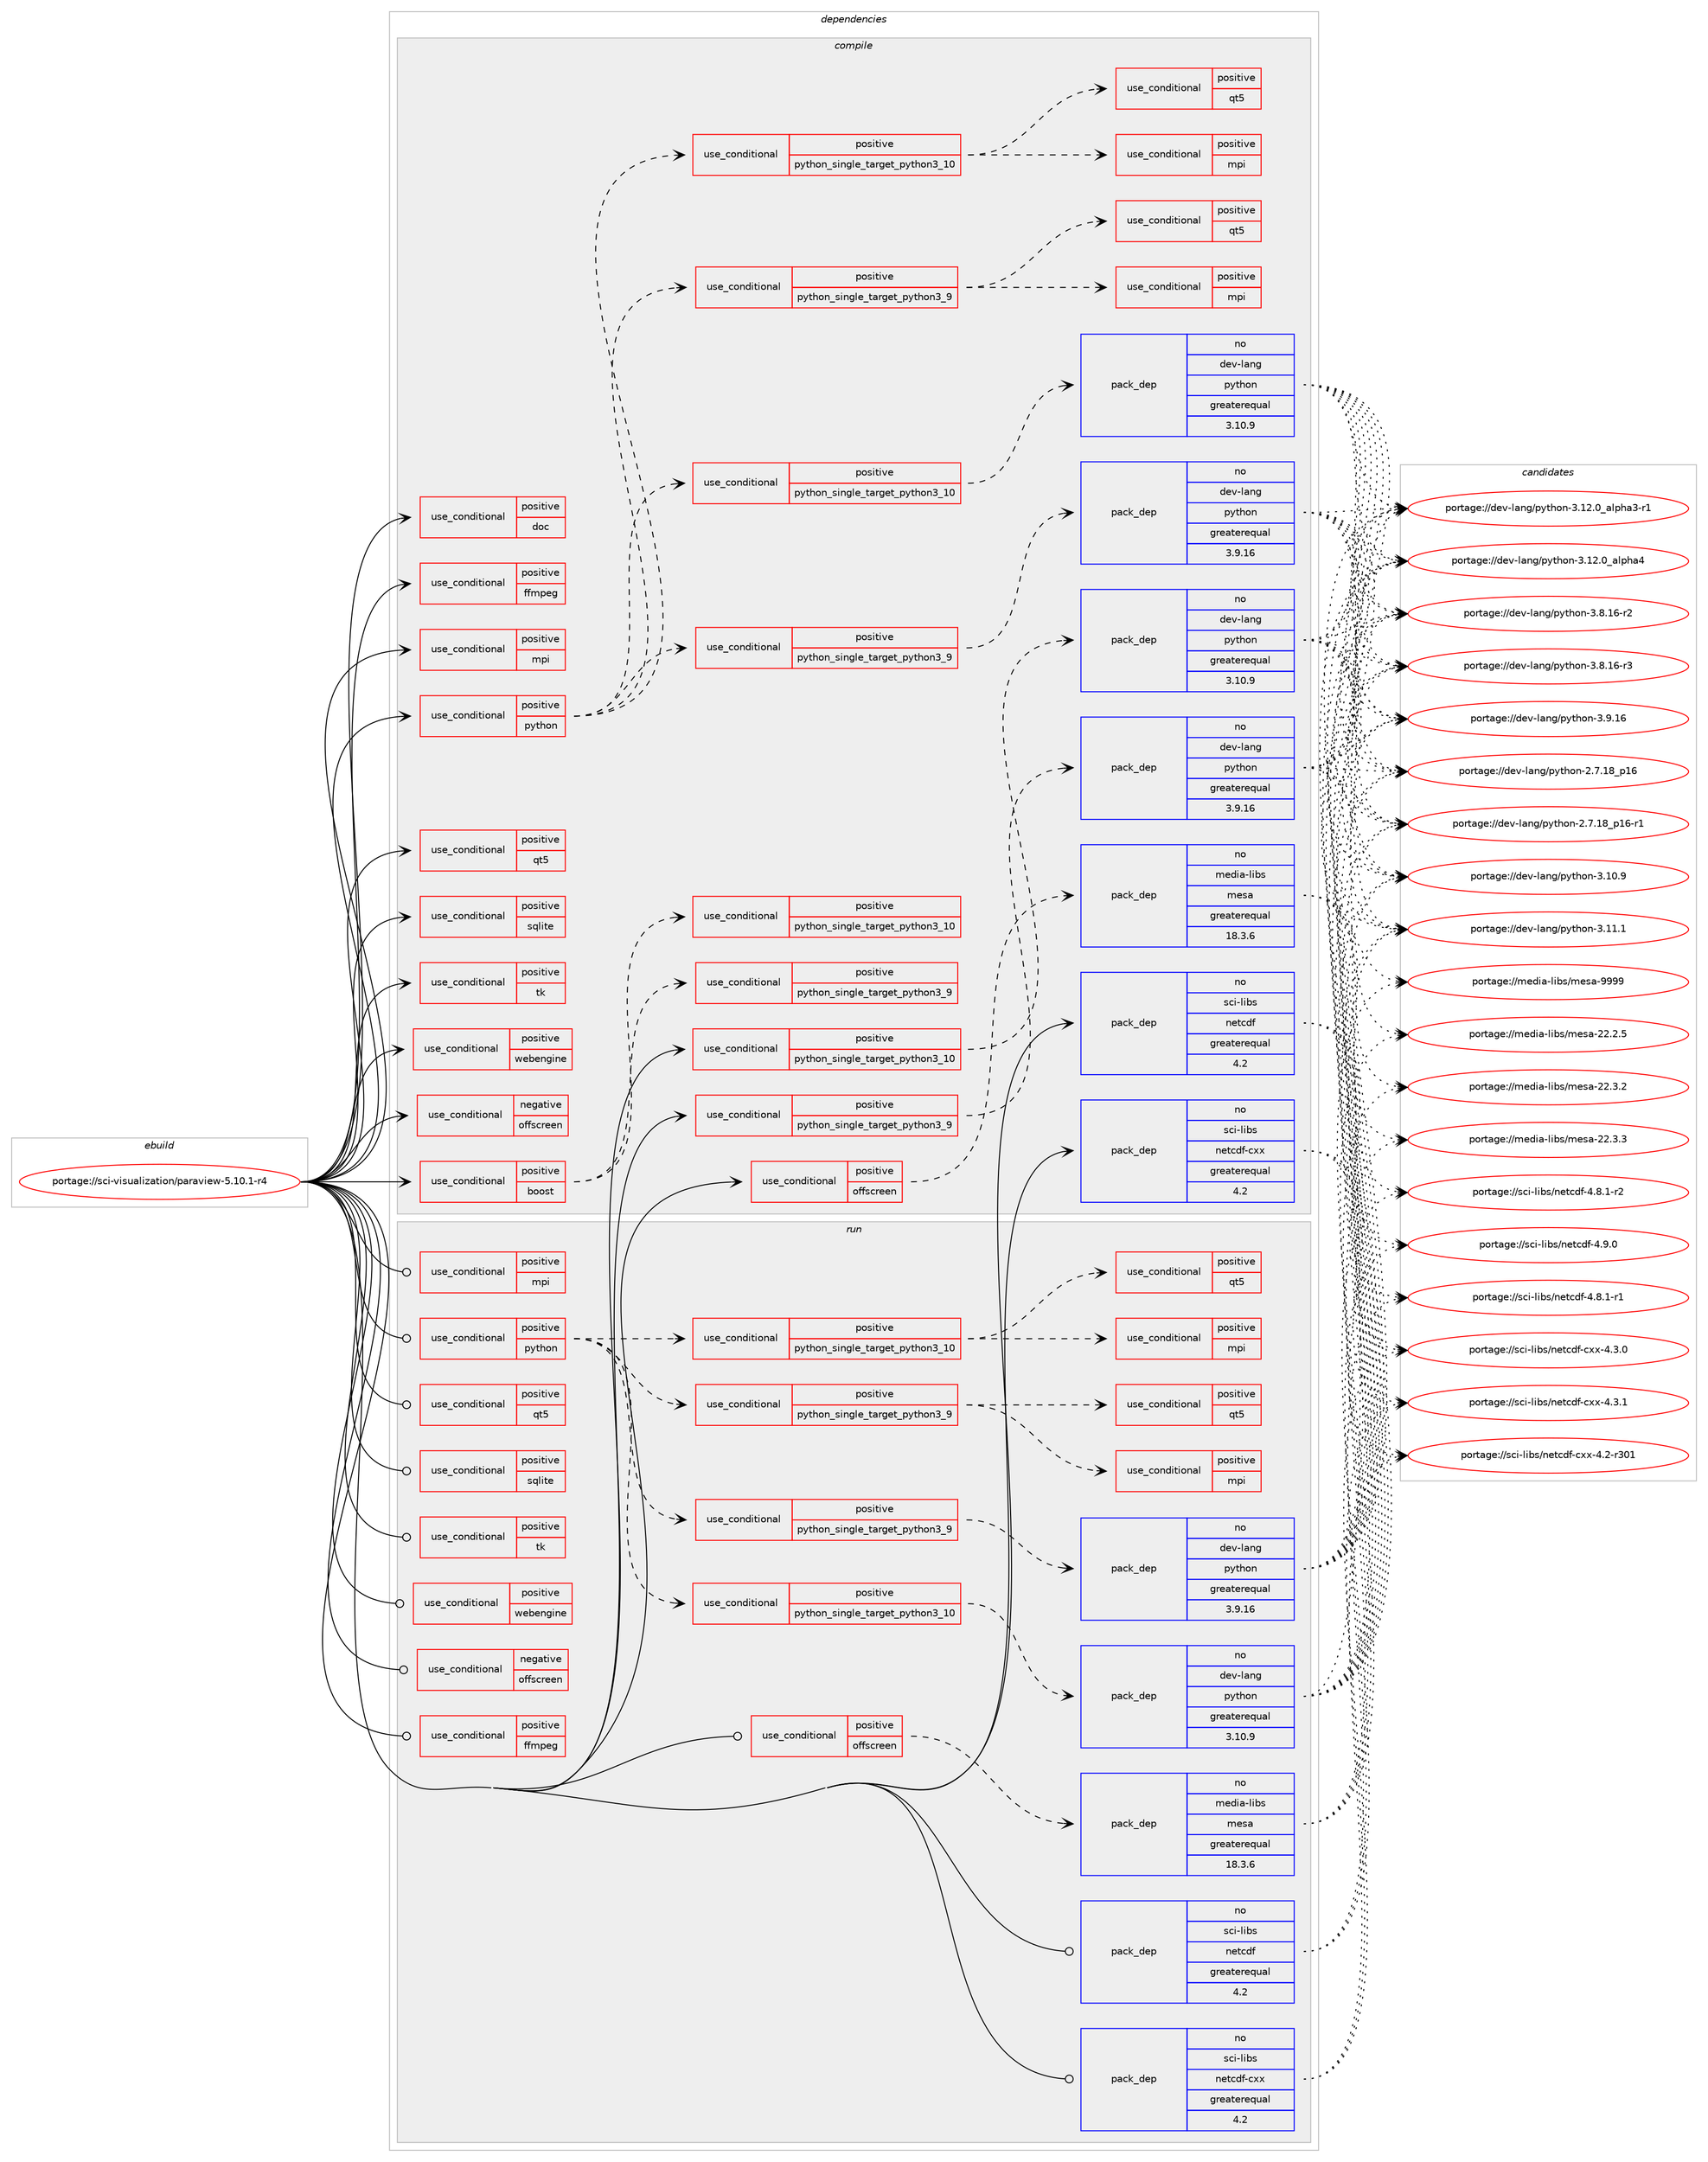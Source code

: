 digraph prolog {

# *************
# Graph options
# *************

newrank=true;
concentrate=true;
compound=true;
graph [rankdir=LR,fontname=Helvetica,fontsize=10,ranksep=1.5];#, ranksep=2.5, nodesep=0.2];
edge  [arrowhead=vee];
node  [fontname=Helvetica,fontsize=10];

# **********
# The ebuild
# **********

subgraph cluster_leftcol {
color=gray;
rank=same;
label=<<i>ebuild</i>>;
id [label="portage://sci-visualization/paraview-5.10.1-r4", color=red, width=4, href="../sci-visualization/paraview-5.10.1-r4.svg"];
}

# ****************
# The dependencies
# ****************

subgraph cluster_midcol {
color=gray;
label=<<i>dependencies</i>>;
subgraph cluster_compile {
fillcolor="#eeeeee";
style=filled;
label=<<i>compile</i>>;
subgraph cond3128 {
dependency4660 [label=<<TABLE BORDER="0" CELLBORDER="1" CELLSPACING="0" CELLPADDING="4"><TR><TD ROWSPAN="3" CELLPADDING="10">use_conditional</TD></TR><TR><TD>negative</TD></TR><TR><TD>offscreen</TD></TR></TABLE>>, shape=none, color=red];
# *** BEGIN UNKNOWN DEPENDENCY TYPE (TODO) ***
# dependency4660 -> package_dependency(portage://sci-visualization/paraview-5.10.1-r4,install,no,virtual,opengl,none,[,,],[],[])
# *** END UNKNOWN DEPENDENCY TYPE (TODO) ***

}
id:e -> dependency4660:w [weight=20,style="solid",arrowhead="vee"];
subgraph cond3129 {
dependency4661 [label=<<TABLE BORDER="0" CELLBORDER="1" CELLSPACING="0" CELLPADDING="4"><TR><TD ROWSPAN="3" CELLPADDING="10">use_conditional</TD></TR><TR><TD>positive</TD></TR><TR><TD>boost</TD></TR></TABLE>>, shape=none, color=red];
subgraph cond3130 {
dependency4662 [label=<<TABLE BORDER="0" CELLBORDER="1" CELLSPACING="0" CELLPADDING="4"><TR><TD ROWSPAN="3" CELLPADDING="10">use_conditional</TD></TR><TR><TD>positive</TD></TR><TR><TD>python_single_target_python3_9</TD></TR></TABLE>>, shape=none, color=red];
# *** BEGIN UNKNOWN DEPENDENCY TYPE (TODO) ***
# dependency4662 -> package_dependency(portage://sci-visualization/paraview-5.10.1-r4,install,no,dev-libs,boost,none,[,,],[],[use(optenable(mpi),none),use(enable(python),none),use(enable(python_targets_python3_9),negative)])
# *** END UNKNOWN DEPENDENCY TYPE (TODO) ***

}
dependency4661:e -> dependency4662:w [weight=20,style="dashed",arrowhead="vee"];
subgraph cond3131 {
dependency4663 [label=<<TABLE BORDER="0" CELLBORDER="1" CELLSPACING="0" CELLPADDING="4"><TR><TD ROWSPAN="3" CELLPADDING="10">use_conditional</TD></TR><TR><TD>positive</TD></TR><TR><TD>python_single_target_python3_10</TD></TR></TABLE>>, shape=none, color=red];
# *** BEGIN UNKNOWN DEPENDENCY TYPE (TODO) ***
# dependency4663 -> package_dependency(portage://sci-visualization/paraview-5.10.1-r4,install,no,dev-libs,boost,none,[,,],[],[use(optenable(mpi),none),use(enable(python),none),use(enable(python_targets_python3_10),negative)])
# *** END UNKNOWN DEPENDENCY TYPE (TODO) ***

}
dependency4661:e -> dependency4663:w [weight=20,style="dashed",arrowhead="vee"];
}
id:e -> dependency4661:w [weight=20,style="solid",arrowhead="vee"];
subgraph cond3132 {
dependency4664 [label=<<TABLE BORDER="0" CELLBORDER="1" CELLSPACING="0" CELLPADDING="4"><TR><TD ROWSPAN="3" CELLPADDING="10">use_conditional</TD></TR><TR><TD>positive</TD></TR><TR><TD>doc</TD></TR></TABLE>>, shape=none, color=red];
# *** BEGIN UNKNOWN DEPENDENCY TYPE (TODO) ***
# dependency4664 -> package_dependency(portage://sci-visualization/paraview-5.10.1-r4,install,no,app-doc,doxygen,none,[,,],[],[])
# *** END UNKNOWN DEPENDENCY TYPE (TODO) ***

}
id:e -> dependency4664:w [weight=20,style="solid",arrowhead="vee"];
subgraph cond3133 {
dependency4665 [label=<<TABLE BORDER="0" CELLBORDER="1" CELLSPACING="0" CELLPADDING="4"><TR><TD ROWSPAN="3" CELLPADDING="10">use_conditional</TD></TR><TR><TD>positive</TD></TR><TR><TD>ffmpeg</TD></TR></TABLE>>, shape=none, color=red];
# *** BEGIN UNKNOWN DEPENDENCY TYPE (TODO) ***
# dependency4665 -> package_dependency(portage://sci-visualization/paraview-5.10.1-r4,install,no,media-video,ffmpeg,none,[,,],[],[])
# *** END UNKNOWN DEPENDENCY TYPE (TODO) ***

}
id:e -> dependency4665:w [weight=20,style="solid",arrowhead="vee"];
subgraph cond3134 {
dependency4666 [label=<<TABLE BORDER="0" CELLBORDER="1" CELLSPACING="0" CELLPADDING="4"><TR><TD ROWSPAN="3" CELLPADDING="10">use_conditional</TD></TR><TR><TD>positive</TD></TR><TR><TD>mpi</TD></TR></TABLE>>, shape=none, color=red];
# *** BEGIN UNKNOWN DEPENDENCY TYPE (TODO) ***
# dependency4666 -> package_dependency(portage://sci-visualization/paraview-5.10.1-r4,install,no,virtual,mpi,none,[,,],[],[use(enable(cxx),none),use(enable(romio),none)])
# *** END UNKNOWN DEPENDENCY TYPE (TODO) ***

}
id:e -> dependency4666:w [weight=20,style="solid",arrowhead="vee"];
subgraph cond3135 {
dependency4667 [label=<<TABLE BORDER="0" CELLBORDER="1" CELLSPACING="0" CELLPADDING="4"><TR><TD ROWSPAN="3" CELLPADDING="10">use_conditional</TD></TR><TR><TD>positive</TD></TR><TR><TD>offscreen</TD></TR></TABLE>>, shape=none, color=red];
subgraph pack1480 {
dependency4668 [label=<<TABLE BORDER="0" CELLBORDER="1" CELLSPACING="0" CELLPADDING="4" WIDTH="220"><TR><TD ROWSPAN="6" CELLPADDING="30">pack_dep</TD></TR><TR><TD WIDTH="110">no</TD></TR><TR><TD>media-libs</TD></TR><TR><TD>mesa</TD></TR><TR><TD>greaterequal</TD></TR><TR><TD>18.3.6</TD></TR></TABLE>>, shape=none, color=blue];
}
dependency4667:e -> dependency4668:w [weight=20,style="dashed",arrowhead="vee"];
}
id:e -> dependency4667:w [weight=20,style="solid",arrowhead="vee"];
subgraph cond3136 {
dependency4669 [label=<<TABLE BORDER="0" CELLBORDER="1" CELLSPACING="0" CELLPADDING="4"><TR><TD ROWSPAN="3" CELLPADDING="10">use_conditional</TD></TR><TR><TD>positive</TD></TR><TR><TD>python</TD></TR></TABLE>>, shape=none, color=red];
subgraph cond3137 {
dependency4670 [label=<<TABLE BORDER="0" CELLBORDER="1" CELLSPACING="0" CELLPADDING="4"><TR><TD ROWSPAN="3" CELLPADDING="10">use_conditional</TD></TR><TR><TD>positive</TD></TR><TR><TD>python_single_target_python3_9</TD></TR></TABLE>>, shape=none, color=red];
subgraph pack1481 {
dependency4671 [label=<<TABLE BORDER="0" CELLBORDER="1" CELLSPACING="0" CELLPADDING="4" WIDTH="220"><TR><TD ROWSPAN="6" CELLPADDING="30">pack_dep</TD></TR><TR><TD WIDTH="110">no</TD></TR><TR><TD>dev-lang</TD></TR><TR><TD>python</TD></TR><TR><TD>greaterequal</TD></TR><TR><TD>3.9.16</TD></TR></TABLE>>, shape=none, color=blue];
}
dependency4670:e -> dependency4671:w [weight=20,style="dashed",arrowhead="vee"];
}
dependency4669:e -> dependency4670:w [weight=20,style="dashed",arrowhead="vee"];
subgraph cond3138 {
dependency4672 [label=<<TABLE BORDER="0" CELLBORDER="1" CELLSPACING="0" CELLPADDING="4"><TR><TD ROWSPAN="3" CELLPADDING="10">use_conditional</TD></TR><TR><TD>positive</TD></TR><TR><TD>python_single_target_python3_10</TD></TR></TABLE>>, shape=none, color=red];
subgraph pack1482 {
dependency4673 [label=<<TABLE BORDER="0" CELLBORDER="1" CELLSPACING="0" CELLPADDING="4" WIDTH="220"><TR><TD ROWSPAN="6" CELLPADDING="30">pack_dep</TD></TR><TR><TD WIDTH="110">no</TD></TR><TR><TD>dev-lang</TD></TR><TR><TD>python</TD></TR><TR><TD>greaterequal</TD></TR><TR><TD>3.10.9</TD></TR></TABLE>>, shape=none, color=blue];
}
dependency4672:e -> dependency4673:w [weight=20,style="dashed",arrowhead="vee"];
}
dependency4669:e -> dependency4672:w [weight=20,style="dashed",arrowhead="vee"];
subgraph cond3139 {
dependency4674 [label=<<TABLE BORDER="0" CELLBORDER="1" CELLSPACING="0" CELLPADDING="4"><TR><TD ROWSPAN="3" CELLPADDING="10">use_conditional</TD></TR><TR><TD>positive</TD></TR><TR><TD>python_single_target_python3_9</TD></TR></TABLE>>, shape=none, color=red];
# *** BEGIN UNKNOWN DEPENDENCY TYPE (TODO) ***
# dependency4674 -> package_dependency(portage://sci-visualization/paraview-5.10.1-r4,install,no,dev-python,constantly,none,[,,],[],[use(enable(python_targets_python3_9),negative)])
# *** END UNKNOWN DEPENDENCY TYPE (TODO) ***

# *** BEGIN UNKNOWN DEPENDENCY TYPE (TODO) ***
# dependency4674 -> package_dependency(portage://sci-visualization/paraview-5.10.1-r4,install,no,dev-python,incremental,none,[,,],[],[use(enable(python_targets_python3_9),negative)])
# *** END UNKNOWN DEPENDENCY TYPE (TODO) ***

# *** BEGIN UNKNOWN DEPENDENCY TYPE (TODO) ***
# dependency4674 -> package_dependency(portage://sci-visualization/paraview-5.10.1-r4,install,no,dev-python,matplotlib,none,[,,],[],[use(enable(python_targets_python3_9),negative)])
# *** END UNKNOWN DEPENDENCY TYPE (TODO) ***

# *** BEGIN UNKNOWN DEPENDENCY TYPE (TODO) ***
# dependency4674 -> package_dependency(portage://sci-visualization/paraview-5.10.1-r4,install,no,dev-python,numpy,none,[,,],[],[use(enable(python_targets_python3_9),negative)])
# *** END UNKNOWN DEPENDENCY TYPE (TODO) ***

# *** BEGIN UNKNOWN DEPENDENCY TYPE (TODO) ***
# dependency4674 -> package_dependency(portage://sci-visualization/paraview-5.10.1-r4,install,no,dev-python,pygments,none,[,,],[],[use(enable(python_targets_python3_9),negative)])
# *** END UNKNOWN DEPENDENCY TYPE (TODO) ***

# *** BEGIN UNKNOWN DEPENDENCY TYPE (TODO) ***
# dependency4674 -> package_dependency(portage://sci-visualization/paraview-5.10.1-r4,install,no,dev-python,sip,none,[,,],[slot(0)],[use(enable(python_targets_python3_9),negative)])
# *** END UNKNOWN DEPENDENCY TYPE (TODO) ***

# *** BEGIN UNKNOWN DEPENDENCY TYPE (TODO) ***
# dependency4674 -> package_dependency(portage://sci-visualization/paraview-5.10.1-r4,install,no,dev-python,six,none,[,,],[],[use(enable(python_targets_python3_9),negative)])
# *** END UNKNOWN DEPENDENCY TYPE (TODO) ***

# *** BEGIN UNKNOWN DEPENDENCY TYPE (TODO) ***
# dependency4674 -> package_dependency(portage://sci-visualization/paraview-5.10.1-r4,install,no,dev-python,twisted,none,[,,],[],[use(enable(python_targets_python3_9),negative)])
# *** END UNKNOWN DEPENDENCY TYPE (TODO) ***

# *** BEGIN UNKNOWN DEPENDENCY TYPE (TODO) ***
# dependency4674 -> package_dependency(portage://sci-visualization/paraview-5.10.1-r4,install,no,dev-python,zope-interface,none,[,,],[],[use(enable(python_targets_python3_9),negative)])
# *** END UNKNOWN DEPENDENCY TYPE (TODO) ***

subgraph cond3140 {
dependency4675 [label=<<TABLE BORDER="0" CELLBORDER="1" CELLSPACING="0" CELLPADDING="4"><TR><TD ROWSPAN="3" CELLPADDING="10">use_conditional</TD></TR><TR><TD>positive</TD></TR><TR><TD>mpi</TD></TR></TABLE>>, shape=none, color=red];
# *** BEGIN UNKNOWN DEPENDENCY TYPE (TODO) ***
# dependency4675 -> package_dependency(portage://sci-visualization/paraview-5.10.1-r4,install,no,dev-python,mpi4py,none,[,,],[],[])
# *** END UNKNOWN DEPENDENCY TYPE (TODO) ***

}
dependency4674:e -> dependency4675:w [weight=20,style="dashed",arrowhead="vee"];
subgraph cond3141 {
dependency4676 [label=<<TABLE BORDER="0" CELLBORDER="1" CELLSPACING="0" CELLPADDING="4"><TR><TD ROWSPAN="3" CELLPADDING="10">use_conditional</TD></TR><TR><TD>positive</TD></TR><TR><TD>qt5</TD></TR></TABLE>>, shape=none, color=red];
# *** BEGIN UNKNOWN DEPENDENCY TYPE (TODO) ***
# dependency4676 -> package_dependency(portage://sci-visualization/paraview-5.10.1-r4,install,no,dev-python,PyQt5,none,[,,],[],[use(enable(opengl),none),use(enable(python_targets_python3_9),negative)])
# *** END UNKNOWN DEPENDENCY TYPE (TODO) ***

}
dependency4674:e -> dependency4676:w [weight=20,style="dashed",arrowhead="vee"];
}
dependency4669:e -> dependency4674:w [weight=20,style="dashed",arrowhead="vee"];
subgraph cond3142 {
dependency4677 [label=<<TABLE BORDER="0" CELLBORDER="1" CELLSPACING="0" CELLPADDING="4"><TR><TD ROWSPAN="3" CELLPADDING="10">use_conditional</TD></TR><TR><TD>positive</TD></TR><TR><TD>python_single_target_python3_10</TD></TR></TABLE>>, shape=none, color=red];
# *** BEGIN UNKNOWN DEPENDENCY TYPE (TODO) ***
# dependency4677 -> package_dependency(portage://sci-visualization/paraview-5.10.1-r4,install,no,dev-python,constantly,none,[,,],[],[use(enable(python_targets_python3_10),negative)])
# *** END UNKNOWN DEPENDENCY TYPE (TODO) ***

# *** BEGIN UNKNOWN DEPENDENCY TYPE (TODO) ***
# dependency4677 -> package_dependency(portage://sci-visualization/paraview-5.10.1-r4,install,no,dev-python,incremental,none,[,,],[],[use(enable(python_targets_python3_10),negative)])
# *** END UNKNOWN DEPENDENCY TYPE (TODO) ***

# *** BEGIN UNKNOWN DEPENDENCY TYPE (TODO) ***
# dependency4677 -> package_dependency(portage://sci-visualization/paraview-5.10.1-r4,install,no,dev-python,matplotlib,none,[,,],[],[use(enable(python_targets_python3_10),negative)])
# *** END UNKNOWN DEPENDENCY TYPE (TODO) ***

# *** BEGIN UNKNOWN DEPENDENCY TYPE (TODO) ***
# dependency4677 -> package_dependency(portage://sci-visualization/paraview-5.10.1-r4,install,no,dev-python,numpy,none,[,,],[],[use(enable(python_targets_python3_10),negative)])
# *** END UNKNOWN DEPENDENCY TYPE (TODO) ***

# *** BEGIN UNKNOWN DEPENDENCY TYPE (TODO) ***
# dependency4677 -> package_dependency(portage://sci-visualization/paraview-5.10.1-r4,install,no,dev-python,pygments,none,[,,],[],[use(enable(python_targets_python3_10),negative)])
# *** END UNKNOWN DEPENDENCY TYPE (TODO) ***

# *** BEGIN UNKNOWN DEPENDENCY TYPE (TODO) ***
# dependency4677 -> package_dependency(portage://sci-visualization/paraview-5.10.1-r4,install,no,dev-python,sip,none,[,,],[slot(0)],[use(enable(python_targets_python3_10),negative)])
# *** END UNKNOWN DEPENDENCY TYPE (TODO) ***

# *** BEGIN UNKNOWN DEPENDENCY TYPE (TODO) ***
# dependency4677 -> package_dependency(portage://sci-visualization/paraview-5.10.1-r4,install,no,dev-python,six,none,[,,],[],[use(enable(python_targets_python3_10),negative)])
# *** END UNKNOWN DEPENDENCY TYPE (TODO) ***

# *** BEGIN UNKNOWN DEPENDENCY TYPE (TODO) ***
# dependency4677 -> package_dependency(portage://sci-visualization/paraview-5.10.1-r4,install,no,dev-python,twisted,none,[,,],[],[use(enable(python_targets_python3_10),negative)])
# *** END UNKNOWN DEPENDENCY TYPE (TODO) ***

# *** BEGIN UNKNOWN DEPENDENCY TYPE (TODO) ***
# dependency4677 -> package_dependency(portage://sci-visualization/paraview-5.10.1-r4,install,no,dev-python,zope-interface,none,[,,],[],[use(enable(python_targets_python3_10),negative)])
# *** END UNKNOWN DEPENDENCY TYPE (TODO) ***

subgraph cond3143 {
dependency4678 [label=<<TABLE BORDER="0" CELLBORDER="1" CELLSPACING="0" CELLPADDING="4"><TR><TD ROWSPAN="3" CELLPADDING="10">use_conditional</TD></TR><TR><TD>positive</TD></TR><TR><TD>mpi</TD></TR></TABLE>>, shape=none, color=red];
# *** BEGIN UNKNOWN DEPENDENCY TYPE (TODO) ***
# dependency4678 -> package_dependency(portage://sci-visualization/paraview-5.10.1-r4,install,no,dev-python,mpi4py,none,[,,],[],[])
# *** END UNKNOWN DEPENDENCY TYPE (TODO) ***

}
dependency4677:e -> dependency4678:w [weight=20,style="dashed",arrowhead="vee"];
subgraph cond3144 {
dependency4679 [label=<<TABLE BORDER="0" CELLBORDER="1" CELLSPACING="0" CELLPADDING="4"><TR><TD ROWSPAN="3" CELLPADDING="10">use_conditional</TD></TR><TR><TD>positive</TD></TR><TR><TD>qt5</TD></TR></TABLE>>, shape=none, color=red];
# *** BEGIN UNKNOWN DEPENDENCY TYPE (TODO) ***
# dependency4679 -> package_dependency(portage://sci-visualization/paraview-5.10.1-r4,install,no,dev-python,PyQt5,none,[,,],[],[use(enable(opengl),none),use(enable(python_targets_python3_10),negative)])
# *** END UNKNOWN DEPENDENCY TYPE (TODO) ***

}
dependency4677:e -> dependency4679:w [weight=20,style="dashed",arrowhead="vee"];
}
dependency4669:e -> dependency4677:w [weight=20,style="dashed",arrowhead="vee"];
}
id:e -> dependency4669:w [weight=20,style="solid",arrowhead="vee"];
subgraph cond3145 {
dependency4680 [label=<<TABLE BORDER="0" CELLBORDER="1" CELLSPACING="0" CELLPADDING="4"><TR><TD ROWSPAN="3" CELLPADDING="10">use_conditional</TD></TR><TR><TD>positive</TD></TR><TR><TD>python_single_target_python3_10</TD></TR></TABLE>>, shape=none, color=red];
subgraph pack1483 {
dependency4681 [label=<<TABLE BORDER="0" CELLBORDER="1" CELLSPACING="0" CELLPADDING="4" WIDTH="220"><TR><TD ROWSPAN="6" CELLPADDING="30">pack_dep</TD></TR><TR><TD WIDTH="110">no</TD></TR><TR><TD>dev-lang</TD></TR><TR><TD>python</TD></TR><TR><TD>greaterequal</TD></TR><TR><TD>3.10.9</TD></TR></TABLE>>, shape=none, color=blue];
}
dependency4680:e -> dependency4681:w [weight=20,style="dashed",arrowhead="vee"];
}
id:e -> dependency4680:w [weight=20,style="solid",arrowhead="vee"];
subgraph cond3146 {
dependency4682 [label=<<TABLE BORDER="0" CELLBORDER="1" CELLSPACING="0" CELLPADDING="4"><TR><TD ROWSPAN="3" CELLPADDING="10">use_conditional</TD></TR><TR><TD>positive</TD></TR><TR><TD>python_single_target_python3_9</TD></TR></TABLE>>, shape=none, color=red];
subgraph pack1484 {
dependency4683 [label=<<TABLE BORDER="0" CELLBORDER="1" CELLSPACING="0" CELLPADDING="4" WIDTH="220"><TR><TD ROWSPAN="6" CELLPADDING="30">pack_dep</TD></TR><TR><TD WIDTH="110">no</TD></TR><TR><TD>dev-lang</TD></TR><TR><TD>python</TD></TR><TR><TD>greaterequal</TD></TR><TR><TD>3.9.16</TD></TR></TABLE>>, shape=none, color=blue];
}
dependency4682:e -> dependency4683:w [weight=20,style="dashed",arrowhead="vee"];
}
id:e -> dependency4682:w [weight=20,style="solid",arrowhead="vee"];
subgraph cond3147 {
dependency4684 [label=<<TABLE BORDER="0" CELLBORDER="1" CELLSPACING="0" CELLPADDING="4"><TR><TD ROWSPAN="3" CELLPADDING="10">use_conditional</TD></TR><TR><TD>positive</TD></TR><TR><TD>qt5</TD></TR></TABLE>>, shape=none, color=red];
# *** BEGIN UNKNOWN DEPENDENCY TYPE (TODO) ***
# dependency4684 -> package_dependency(portage://sci-visualization/paraview-5.10.1-r4,install,no,dev-qt,designer,none,[,,],[slot(5)],[])
# *** END UNKNOWN DEPENDENCY TYPE (TODO) ***

# *** BEGIN UNKNOWN DEPENDENCY TYPE (TODO) ***
# dependency4684 -> package_dependency(portage://sci-visualization/paraview-5.10.1-r4,install,no,dev-qt,qtgui,none,[,,],[slot(5)],[use(disable(gles2-only),none)])
# *** END UNKNOWN DEPENDENCY TYPE (TODO) ***

# *** BEGIN UNKNOWN DEPENDENCY TYPE (TODO) ***
# dependency4684 -> package_dependency(portage://sci-visualization/paraview-5.10.1-r4,install,no,dev-qt,qthelp,none,[,,],[slot(5)],[])
# *** END UNKNOWN DEPENDENCY TYPE (TODO) ***

# *** BEGIN UNKNOWN DEPENDENCY TYPE (TODO) ***
# dependency4684 -> package_dependency(portage://sci-visualization/paraview-5.10.1-r4,install,no,dev-qt,qtopengl,none,[,,],[slot(5)],[use(disable(gles2-only),none)])
# *** END UNKNOWN DEPENDENCY TYPE (TODO) ***

# *** BEGIN UNKNOWN DEPENDENCY TYPE (TODO) ***
# dependency4684 -> package_dependency(portage://sci-visualization/paraview-5.10.1-r4,install,no,dev-qt,qtsql,none,[,,],[slot(5)],[])
# *** END UNKNOWN DEPENDENCY TYPE (TODO) ***

# *** BEGIN UNKNOWN DEPENDENCY TYPE (TODO) ***
# dependency4684 -> package_dependency(portage://sci-visualization/paraview-5.10.1-r4,install,no,dev-qt,qtsvg,none,[,,],[slot(5)],[])
# *** END UNKNOWN DEPENDENCY TYPE (TODO) ***

# *** BEGIN UNKNOWN DEPENDENCY TYPE (TODO) ***
# dependency4684 -> package_dependency(portage://sci-visualization/paraview-5.10.1-r4,install,no,dev-qt,qttest,none,[,,],[slot(5)],[])
# *** END UNKNOWN DEPENDENCY TYPE (TODO) ***

# *** BEGIN UNKNOWN DEPENDENCY TYPE (TODO) ***
# dependency4684 -> package_dependency(portage://sci-visualization/paraview-5.10.1-r4,install,no,dev-qt,qtx11extras,none,[,,],[slot(5)],[])
# *** END UNKNOWN DEPENDENCY TYPE (TODO) ***

# *** BEGIN UNKNOWN DEPENDENCY TYPE (TODO) ***
# dependency4684 -> package_dependency(portage://sci-visualization/paraview-5.10.1-r4,install,no,dev-qt,qtxmlpatterns,none,[,,],[slot(5)],[])
# *** END UNKNOWN DEPENDENCY TYPE (TODO) ***

}
id:e -> dependency4684:w [weight=20,style="solid",arrowhead="vee"];
subgraph cond3148 {
dependency4685 [label=<<TABLE BORDER="0" CELLBORDER="1" CELLSPACING="0" CELLPADDING="4"><TR><TD ROWSPAN="3" CELLPADDING="10">use_conditional</TD></TR><TR><TD>positive</TD></TR><TR><TD>sqlite</TD></TR></TABLE>>, shape=none, color=red];
# *** BEGIN UNKNOWN DEPENDENCY TYPE (TODO) ***
# dependency4685 -> package_dependency(portage://sci-visualization/paraview-5.10.1-r4,install,no,dev-db,sqlite,none,[,,],[slot(3)],[])
# *** END UNKNOWN DEPENDENCY TYPE (TODO) ***

}
id:e -> dependency4685:w [weight=20,style="solid",arrowhead="vee"];
subgraph cond3149 {
dependency4686 [label=<<TABLE BORDER="0" CELLBORDER="1" CELLSPACING="0" CELLPADDING="4"><TR><TD ROWSPAN="3" CELLPADDING="10">use_conditional</TD></TR><TR><TD>positive</TD></TR><TR><TD>tk</TD></TR></TABLE>>, shape=none, color=red];
# *** BEGIN UNKNOWN DEPENDENCY TYPE (TODO) ***
# dependency4686 -> package_dependency(portage://sci-visualization/paraview-5.10.1-r4,install,no,dev-lang,tk,none,[,,],[slot(0),equal],[])
# *** END UNKNOWN DEPENDENCY TYPE (TODO) ***

}
id:e -> dependency4686:w [weight=20,style="solid",arrowhead="vee"];
subgraph cond3150 {
dependency4687 [label=<<TABLE BORDER="0" CELLBORDER="1" CELLSPACING="0" CELLPADDING="4"><TR><TD ROWSPAN="3" CELLPADDING="10">use_conditional</TD></TR><TR><TD>positive</TD></TR><TR><TD>webengine</TD></TR></TABLE>>, shape=none, color=red];
# *** BEGIN UNKNOWN DEPENDENCY TYPE (TODO) ***
# dependency4687 -> package_dependency(portage://sci-visualization/paraview-5.10.1-r4,install,no,dev-qt,qtwebengine,none,[,,],[slot(5)],[use(enable(widgets),none)])
# *** END UNKNOWN DEPENDENCY TYPE (TODO) ***

}
id:e -> dependency4687:w [weight=20,style="solid",arrowhead="vee"];
# *** BEGIN UNKNOWN DEPENDENCY TYPE (TODO) ***
# id -> package_dependency(portage://sci-visualization/paraview-5.10.1-r4,install,no,app-arch,lz4,none,[,,],[],[])
# *** END UNKNOWN DEPENDENCY TYPE (TODO) ***

# *** BEGIN UNKNOWN DEPENDENCY TYPE (TODO) ***
# id -> package_dependency(portage://sci-visualization/paraview-5.10.1-r4,install,no,dev-libs,expat,none,[,,],[],[])
# *** END UNKNOWN DEPENDENCY TYPE (TODO) ***

# *** BEGIN UNKNOWN DEPENDENCY TYPE (TODO) ***
# id -> package_dependency(portage://sci-visualization/paraview-5.10.1-r4,install,no,dev-libs,jsoncpp,none,[,,],any_same_slot,[])
# *** END UNKNOWN DEPENDENCY TYPE (TODO) ***

# *** BEGIN UNKNOWN DEPENDENCY TYPE (TODO) ***
# id -> package_dependency(portage://sci-visualization/paraview-5.10.1-r4,install,no,dev-libs,libxml2,none,[,,],[slot(2)],[])
# *** END UNKNOWN DEPENDENCY TYPE (TODO) ***

# *** BEGIN UNKNOWN DEPENDENCY TYPE (TODO) ***
# id -> package_dependency(portage://sci-visualization/paraview-5.10.1-r4,install,no,dev-libs,protobuf,none,[,,],any_same_slot,[])
# *** END UNKNOWN DEPENDENCY TYPE (TODO) ***

# *** BEGIN UNKNOWN DEPENDENCY TYPE (TODO) ***
# id -> package_dependency(portage://sci-visualization/paraview-5.10.1-r4,install,no,dev-libs,pugixml,none,[,,],[],[])
# *** END UNKNOWN DEPENDENCY TYPE (TODO) ***

# *** BEGIN UNKNOWN DEPENDENCY TYPE (TODO) ***
# id -> package_dependency(portage://sci-visualization/paraview-5.10.1-r4,install,no,media-libs,freetype,none,[,,],[],[])
# *** END UNKNOWN DEPENDENCY TYPE (TODO) ***

# *** BEGIN UNKNOWN DEPENDENCY TYPE (TODO) ***
# id -> package_dependency(portage://sci-visualization/paraview-5.10.1-r4,install,no,media-libs,glew,none,[,,],[slot(0)],[])
# *** END UNKNOWN DEPENDENCY TYPE (TODO) ***

# *** BEGIN UNKNOWN DEPENDENCY TYPE (TODO) ***
# id -> package_dependency(portage://sci-visualization/paraview-5.10.1-r4,install,no,media-libs,libjpeg-turbo,none,[,,],any_same_slot,[])
# *** END UNKNOWN DEPENDENCY TYPE (TODO) ***

# *** BEGIN UNKNOWN DEPENDENCY TYPE (TODO) ***
# id -> package_dependency(portage://sci-visualization/paraview-5.10.1-r4,install,no,media-libs,libpng,none,[,,],[slot(0)],[])
# *** END UNKNOWN DEPENDENCY TYPE (TODO) ***

# *** BEGIN UNKNOWN DEPENDENCY TYPE (TODO) ***
# id -> package_dependency(portage://sci-visualization/paraview-5.10.1-r4,install,no,media-libs,libtheora,none,[,,],[],[])
# *** END UNKNOWN DEPENDENCY TYPE (TODO) ***

# *** BEGIN UNKNOWN DEPENDENCY TYPE (TODO) ***
# id -> package_dependency(portage://sci-visualization/paraview-5.10.1-r4,install,no,media-libs,tiff,none,[,,],any_same_slot,[])
# *** END UNKNOWN DEPENDENCY TYPE (TODO) ***

# *** BEGIN UNKNOWN DEPENDENCY TYPE (TODO) ***
# id -> package_dependency(portage://sci-visualization/paraview-5.10.1-r4,install,no,sci-libs,cgnslib,none,[,,],[],[])
# *** END UNKNOWN DEPENDENCY TYPE (TODO) ***

# *** BEGIN UNKNOWN DEPENDENCY TYPE (TODO) ***
# id -> package_dependency(portage://sci-visualization/paraview-5.10.1-r4,install,no,sci-libs,hdf5,none,[,,],any_same_slot,[use(equal(mpi),none)])
# *** END UNKNOWN DEPENDENCY TYPE (TODO) ***

subgraph pack1485 {
dependency4688 [label=<<TABLE BORDER="0" CELLBORDER="1" CELLSPACING="0" CELLPADDING="4" WIDTH="220"><TR><TD ROWSPAN="6" CELLPADDING="30">pack_dep</TD></TR><TR><TD WIDTH="110">no</TD></TR><TR><TD>sci-libs</TD></TR><TR><TD>netcdf</TD></TR><TR><TD>greaterequal</TD></TR><TR><TD>4.2</TD></TR></TABLE>>, shape=none, color=blue];
}
id:e -> dependency4688:w [weight=20,style="solid",arrowhead="vee"];
subgraph pack1486 {
dependency4689 [label=<<TABLE BORDER="0" CELLBORDER="1" CELLSPACING="0" CELLPADDING="4" WIDTH="220"><TR><TD ROWSPAN="6" CELLPADDING="30">pack_dep</TD></TR><TR><TD WIDTH="110">no</TD></TR><TR><TD>sci-libs</TD></TR><TR><TD>netcdf-cxx</TD></TR><TR><TD>greaterequal</TD></TR><TR><TD>4.2</TD></TR></TABLE>>, shape=none, color=blue];
}
id:e -> dependency4689:w [weight=20,style="solid",arrowhead="vee"];
# *** BEGIN UNKNOWN DEPENDENCY TYPE (TODO) ***
# id -> package_dependency(portage://sci-visualization/paraview-5.10.1-r4,install,no,sys-libs,zlib,none,[,,],[],[])
# *** END UNKNOWN DEPENDENCY TYPE (TODO) ***

# *** BEGIN UNKNOWN DEPENDENCY TYPE (TODO) ***
# id -> package_dependency(portage://sci-visualization/paraview-5.10.1-r4,install,no,virtual,glu,none,[,,],[],[])
# *** END UNKNOWN DEPENDENCY TYPE (TODO) ***

# *** BEGIN UNKNOWN DEPENDENCY TYPE (TODO) ***
# id -> package_dependency(portage://sci-visualization/paraview-5.10.1-r4,install,no,x11-libs,libX11,none,[,,],[],[])
# *** END UNKNOWN DEPENDENCY TYPE (TODO) ***

# *** BEGIN UNKNOWN DEPENDENCY TYPE (TODO) ***
# id -> package_dependency(portage://sci-visualization/paraview-5.10.1-r4,install,no,x11-libs,libXext,none,[,,],[],[])
# *** END UNKNOWN DEPENDENCY TYPE (TODO) ***

# *** BEGIN UNKNOWN DEPENDENCY TYPE (TODO) ***
# id -> package_dependency(portage://sci-visualization/paraview-5.10.1-r4,install,no,x11-libs,libXmu,none,[,,],[],[])
# *** END UNKNOWN DEPENDENCY TYPE (TODO) ***

# *** BEGIN UNKNOWN DEPENDENCY TYPE (TODO) ***
# id -> package_dependency(portage://sci-visualization/paraview-5.10.1-r4,install,no,x11-libs,libXt,none,[,,],[],[])
# *** END UNKNOWN DEPENDENCY TYPE (TODO) ***

}
subgraph cluster_compileandrun {
fillcolor="#eeeeee";
style=filled;
label=<<i>compile and run</i>>;
}
subgraph cluster_run {
fillcolor="#eeeeee";
style=filled;
label=<<i>run</i>>;
subgraph cond3151 {
dependency4690 [label=<<TABLE BORDER="0" CELLBORDER="1" CELLSPACING="0" CELLPADDING="4"><TR><TD ROWSPAN="3" CELLPADDING="10">use_conditional</TD></TR><TR><TD>negative</TD></TR><TR><TD>offscreen</TD></TR></TABLE>>, shape=none, color=red];
# *** BEGIN UNKNOWN DEPENDENCY TYPE (TODO) ***
# dependency4690 -> package_dependency(portage://sci-visualization/paraview-5.10.1-r4,run,no,virtual,opengl,none,[,,],[],[])
# *** END UNKNOWN DEPENDENCY TYPE (TODO) ***

}
id:e -> dependency4690:w [weight=20,style="solid",arrowhead="odot"];
subgraph cond3152 {
dependency4691 [label=<<TABLE BORDER="0" CELLBORDER="1" CELLSPACING="0" CELLPADDING="4"><TR><TD ROWSPAN="3" CELLPADDING="10">use_conditional</TD></TR><TR><TD>positive</TD></TR><TR><TD>ffmpeg</TD></TR></TABLE>>, shape=none, color=red];
# *** BEGIN UNKNOWN DEPENDENCY TYPE (TODO) ***
# dependency4691 -> package_dependency(portage://sci-visualization/paraview-5.10.1-r4,run,no,media-video,ffmpeg,none,[,,],[],[])
# *** END UNKNOWN DEPENDENCY TYPE (TODO) ***

}
id:e -> dependency4691:w [weight=20,style="solid",arrowhead="odot"];
subgraph cond3153 {
dependency4692 [label=<<TABLE BORDER="0" CELLBORDER="1" CELLSPACING="0" CELLPADDING="4"><TR><TD ROWSPAN="3" CELLPADDING="10">use_conditional</TD></TR><TR><TD>positive</TD></TR><TR><TD>mpi</TD></TR></TABLE>>, shape=none, color=red];
# *** BEGIN UNKNOWN DEPENDENCY TYPE (TODO) ***
# dependency4692 -> package_dependency(portage://sci-visualization/paraview-5.10.1-r4,run,no,virtual,mpi,none,[,,],[],[use(enable(cxx),none),use(enable(romio),none)])
# *** END UNKNOWN DEPENDENCY TYPE (TODO) ***

}
id:e -> dependency4692:w [weight=20,style="solid",arrowhead="odot"];
subgraph cond3154 {
dependency4693 [label=<<TABLE BORDER="0" CELLBORDER="1" CELLSPACING="0" CELLPADDING="4"><TR><TD ROWSPAN="3" CELLPADDING="10">use_conditional</TD></TR><TR><TD>positive</TD></TR><TR><TD>offscreen</TD></TR></TABLE>>, shape=none, color=red];
subgraph pack1487 {
dependency4694 [label=<<TABLE BORDER="0" CELLBORDER="1" CELLSPACING="0" CELLPADDING="4" WIDTH="220"><TR><TD ROWSPAN="6" CELLPADDING="30">pack_dep</TD></TR><TR><TD WIDTH="110">no</TD></TR><TR><TD>media-libs</TD></TR><TR><TD>mesa</TD></TR><TR><TD>greaterequal</TD></TR><TR><TD>18.3.6</TD></TR></TABLE>>, shape=none, color=blue];
}
dependency4693:e -> dependency4694:w [weight=20,style="dashed",arrowhead="vee"];
}
id:e -> dependency4693:w [weight=20,style="solid",arrowhead="odot"];
subgraph cond3155 {
dependency4695 [label=<<TABLE BORDER="0" CELLBORDER="1" CELLSPACING="0" CELLPADDING="4"><TR><TD ROWSPAN="3" CELLPADDING="10">use_conditional</TD></TR><TR><TD>positive</TD></TR><TR><TD>python</TD></TR></TABLE>>, shape=none, color=red];
subgraph cond3156 {
dependency4696 [label=<<TABLE BORDER="0" CELLBORDER="1" CELLSPACING="0" CELLPADDING="4"><TR><TD ROWSPAN="3" CELLPADDING="10">use_conditional</TD></TR><TR><TD>positive</TD></TR><TR><TD>python_single_target_python3_9</TD></TR></TABLE>>, shape=none, color=red];
subgraph pack1488 {
dependency4697 [label=<<TABLE BORDER="0" CELLBORDER="1" CELLSPACING="0" CELLPADDING="4" WIDTH="220"><TR><TD ROWSPAN="6" CELLPADDING="30">pack_dep</TD></TR><TR><TD WIDTH="110">no</TD></TR><TR><TD>dev-lang</TD></TR><TR><TD>python</TD></TR><TR><TD>greaterequal</TD></TR><TR><TD>3.9.16</TD></TR></TABLE>>, shape=none, color=blue];
}
dependency4696:e -> dependency4697:w [weight=20,style="dashed",arrowhead="vee"];
}
dependency4695:e -> dependency4696:w [weight=20,style="dashed",arrowhead="vee"];
subgraph cond3157 {
dependency4698 [label=<<TABLE BORDER="0" CELLBORDER="1" CELLSPACING="0" CELLPADDING="4"><TR><TD ROWSPAN="3" CELLPADDING="10">use_conditional</TD></TR><TR><TD>positive</TD></TR><TR><TD>python_single_target_python3_10</TD></TR></TABLE>>, shape=none, color=red];
subgraph pack1489 {
dependency4699 [label=<<TABLE BORDER="0" CELLBORDER="1" CELLSPACING="0" CELLPADDING="4" WIDTH="220"><TR><TD ROWSPAN="6" CELLPADDING="30">pack_dep</TD></TR><TR><TD WIDTH="110">no</TD></TR><TR><TD>dev-lang</TD></TR><TR><TD>python</TD></TR><TR><TD>greaterequal</TD></TR><TR><TD>3.10.9</TD></TR></TABLE>>, shape=none, color=blue];
}
dependency4698:e -> dependency4699:w [weight=20,style="dashed",arrowhead="vee"];
}
dependency4695:e -> dependency4698:w [weight=20,style="dashed",arrowhead="vee"];
subgraph cond3158 {
dependency4700 [label=<<TABLE BORDER="0" CELLBORDER="1" CELLSPACING="0" CELLPADDING="4"><TR><TD ROWSPAN="3" CELLPADDING="10">use_conditional</TD></TR><TR><TD>positive</TD></TR><TR><TD>python_single_target_python3_9</TD></TR></TABLE>>, shape=none, color=red];
# *** BEGIN UNKNOWN DEPENDENCY TYPE (TODO) ***
# dependency4700 -> package_dependency(portage://sci-visualization/paraview-5.10.1-r4,run,no,dev-python,constantly,none,[,,],[],[use(enable(python_targets_python3_9),negative)])
# *** END UNKNOWN DEPENDENCY TYPE (TODO) ***

# *** BEGIN UNKNOWN DEPENDENCY TYPE (TODO) ***
# dependency4700 -> package_dependency(portage://sci-visualization/paraview-5.10.1-r4,run,no,dev-python,incremental,none,[,,],[],[use(enable(python_targets_python3_9),negative)])
# *** END UNKNOWN DEPENDENCY TYPE (TODO) ***

# *** BEGIN UNKNOWN DEPENDENCY TYPE (TODO) ***
# dependency4700 -> package_dependency(portage://sci-visualization/paraview-5.10.1-r4,run,no,dev-python,matplotlib,none,[,,],[],[use(enable(python_targets_python3_9),negative)])
# *** END UNKNOWN DEPENDENCY TYPE (TODO) ***

# *** BEGIN UNKNOWN DEPENDENCY TYPE (TODO) ***
# dependency4700 -> package_dependency(portage://sci-visualization/paraview-5.10.1-r4,run,no,dev-python,numpy,none,[,,],[],[use(enable(python_targets_python3_9),negative)])
# *** END UNKNOWN DEPENDENCY TYPE (TODO) ***

# *** BEGIN UNKNOWN DEPENDENCY TYPE (TODO) ***
# dependency4700 -> package_dependency(portage://sci-visualization/paraview-5.10.1-r4,run,no,dev-python,pygments,none,[,,],[],[use(enable(python_targets_python3_9),negative)])
# *** END UNKNOWN DEPENDENCY TYPE (TODO) ***

# *** BEGIN UNKNOWN DEPENDENCY TYPE (TODO) ***
# dependency4700 -> package_dependency(portage://sci-visualization/paraview-5.10.1-r4,run,no,dev-python,sip,none,[,,],[slot(0)],[use(enable(python_targets_python3_9),negative)])
# *** END UNKNOWN DEPENDENCY TYPE (TODO) ***

# *** BEGIN UNKNOWN DEPENDENCY TYPE (TODO) ***
# dependency4700 -> package_dependency(portage://sci-visualization/paraview-5.10.1-r4,run,no,dev-python,six,none,[,,],[],[use(enable(python_targets_python3_9),negative)])
# *** END UNKNOWN DEPENDENCY TYPE (TODO) ***

# *** BEGIN UNKNOWN DEPENDENCY TYPE (TODO) ***
# dependency4700 -> package_dependency(portage://sci-visualization/paraview-5.10.1-r4,run,no,dev-python,twisted,none,[,,],[],[use(enable(python_targets_python3_9),negative)])
# *** END UNKNOWN DEPENDENCY TYPE (TODO) ***

# *** BEGIN UNKNOWN DEPENDENCY TYPE (TODO) ***
# dependency4700 -> package_dependency(portage://sci-visualization/paraview-5.10.1-r4,run,no,dev-python,zope-interface,none,[,,],[],[use(enable(python_targets_python3_9),negative)])
# *** END UNKNOWN DEPENDENCY TYPE (TODO) ***

subgraph cond3159 {
dependency4701 [label=<<TABLE BORDER="0" CELLBORDER="1" CELLSPACING="0" CELLPADDING="4"><TR><TD ROWSPAN="3" CELLPADDING="10">use_conditional</TD></TR><TR><TD>positive</TD></TR><TR><TD>mpi</TD></TR></TABLE>>, shape=none, color=red];
# *** BEGIN UNKNOWN DEPENDENCY TYPE (TODO) ***
# dependency4701 -> package_dependency(portage://sci-visualization/paraview-5.10.1-r4,run,no,dev-python,mpi4py,none,[,,],[],[])
# *** END UNKNOWN DEPENDENCY TYPE (TODO) ***

}
dependency4700:e -> dependency4701:w [weight=20,style="dashed",arrowhead="vee"];
subgraph cond3160 {
dependency4702 [label=<<TABLE BORDER="0" CELLBORDER="1" CELLSPACING="0" CELLPADDING="4"><TR><TD ROWSPAN="3" CELLPADDING="10">use_conditional</TD></TR><TR><TD>positive</TD></TR><TR><TD>qt5</TD></TR></TABLE>>, shape=none, color=red];
# *** BEGIN UNKNOWN DEPENDENCY TYPE (TODO) ***
# dependency4702 -> package_dependency(portage://sci-visualization/paraview-5.10.1-r4,run,no,dev-python,PyQt5,none,[,,],[],[use(enable(opengl),none),use(enable(python_targets_python3_9),negative)])
# *** END UNKNOWN DEPENDENCY TYPE (TODO) ***

}
dependency4700:e -> dependency4702:w [weight=20,style="dashed",arrowhead="vee"];
}
dependency4695:e -> dependency4700:w [weight=20,style="dashed",arrowhead="vee"];
subgraph cond3161 {
dependency4703 [label=<<TABLE BORDER="0" CELLBORDER="1" CELLSPACING="0" CELLPADDING="4"><TR><TD ROWSPAN="3" CELLPADDING="10">use_conditional</TD></TR><TR><TD>positive</TD></TR><TR><TD>python_single_target_python3_10</TD></TR></TABLE>>, shape=none, color=red];
# *** BEGIN UNKNOWN DEPENDENCY TYPE (TODO) ***
# dependency4703 -> package_dependency(portage://sci-visualization/paraview-5.10.1-r4,run,no,dev-python,constantly,none,[,,],[],[use(enable(python_targets_python3_10),negative)])
# *** END UNKNOWN DEPENDENCY TYPE (TODO) ***

# *** BEGIN UNKNOWN DEPENDENCY TYPE (TODO) ***
# dependency4703 -> package_dependency(portage://sci-visualization/paraview-5.10.1-r4,run,no,dev-python,incremental,none,[,,],[],[use(enable(python_targets_python3_10),negative)])
# *** END UNKNOWN DEPENDENCY TYPE (TODO) ***

# *** BEGIN UNKNOWN DEPENDENCY TYPE (TODO) ***
# dependency4703 -> package_dependency(portage://sci-visualization/paraview-5.10.1-r4,run,no,dev-python,matplotlib,none,[,,],[],[use(enable(python_targets_python3_10),negative)])
# *** END UNKNOWN DEPENDENCY TYPE (TODO) ***

# *** BEGIN UNKNOWN DEPENDENCY TYPE (TODO) ***
# dependency4703 -> package_dependency(portage://sci-visualization/paraview-5.10.1-r4,run,no,dev-python,numpy,none,[,,],[],[use(enable(python_targets_python3_10),negative)])
# *** END UNKNOWN DEPENDENCY TYPE (TODO) ***

# *** BEGIN UNKNOWN DEPENDENCY TYPE (TODO) ***
# dependency4703 -> package_dependency(portage://sci-visualization/paraview-5.10.1-r4,run,no,dev-python,pygments,none,[,,],[],[use(enable(python_targets_python3_10),negative)])
# *** END UNKNOWN DEPENDENCY TYPE (TODO) ***

# *** BEGIN UNKNOWN DEPENDENCY TYPE (TODO) ***
# dependency4703 -> package_dependency(portage://sci-visualization/paraview-5.10.1-r4,run,no,dev-python,sip,none,[,,],[slot(0)],[use(enable(python_targets_python3_10),negative)])
# *** END UNKNOWN DEPENDENCY TYPE (TODO) ***

# *** BEGIN UNKNOWN DEPENDENCY TYPE (TODO) ***
# dependency4703 -> package_dependency(portage://sci-visualization/paraview-5.10.1-r4,run,no,dev-python,six,none,[,,],[],[use(enable(python_targets_python3_10),negative)])
# *** END UNKNOWN DEPENDENCY TYPE (TODO) ***

# *** BEGIN UNKNOWN DEPENDENCY TYPE (TODO) ***
# dependency4703 -> package_dependency(portage://sci-visualization/paraview-5.10.1-r4,run,no,dev-python,twisted,none,[,,],[],[use(enable(python_targets_python3_10),negative)])
# *** END UNKNOWN DEPENDENCY TYPE (TODO) ***

# *** BEGIN UNKNOWN DEPENDENCY TYPE (TODO) ***
# dependency4703 -> package_dependency(portage://sci-visualization/paraview-5.10.1-r4,run,no,dev-python,zope-interface,none,[,,],[],[use(enable(python_targets_python3_10),negative)])
# *** END UNKNOWN DEPENDENCY TYPE (TODO) ***

subgraph cond3162 {
dependency4704 [label=<<TABLE BORDER="0" CELLBORDER="1" CELLSPACING="0" CELLPADDING="4"><TR><TD ROWSPAN="3" CELLPADDING="10">use_conditional</TD></TR><TR><TD>positive</TD></TR><TR><TD>mpi</TD></TR></TABLE>>, shape=none, color=red];
# *** BEGIN UNKNOWN DEPENDENCY TYPE (TODO) ***
# dependency4704 -> package_dependency(portage://sci-visualization/paraview-5.10.1-r4,run,no,dev-python,mpi4py,none,[,,],[],[])
# *** END UNKNOWN DEPENDENCY TYPE (TODO) ***

}
dependency4703:e -> dependency4704:w [weight=20,style="dashed",arrowhead="vee"];
subgraph cond3163 {
dependency4705 [label=<<TABLE BORDER="0" CELLBORDER="1" CELLSPACING="0" CELLPADDING="4"><TR><TD ROWSPAN="3" CELLPADDING="10">use_conditional</TD></TR><TR><TD>positive</TD></TR><TR><TD>qt5</TD></TR></TABLE>>, shape=none, color=red];
# *** BEGIN UNKNOWN DEPENDENCY TYPE (TODO) ***
# dependency4705 -> package_dependency(portage://sci-visualization/paraview-5.10.1-r4,run,no,dev-python,PyQt5,none,[,,],[],[use(enable(opengl),none),use(enable(python_targets_python3_10),negative)])
# *** END UNKNOWN DEPENDENCY TYPE (TODO) ***

}
dependency4703:e -> dependency4705:w [weight=20,style="dashed",arrowhead="vee"];
}
dependency4695:e -> dependency4703:w [weight=20,style="dashed",arrowhead="vee"];
}
id:e -> dependency4695:w [weight=20,style="solid",arrowhead="odot"];
subgraph cond3164 {
dependency4706 [label=<<TABLE BORDER="0" CELLBORDER="1" CELLSPACING="0" CELLPADDING="4"><TR><TD ROWSPAN="3" CELLPADDING="10">use_conditional</TD></TR><TR><TD>positive</TD></TR><TR><TD>qt5</TD></TR></TABLE>>, shape=none, color=red];
# *** BEGIN UNKNOWN DEPENDENCY TYPE (TODO) ***
# dependency4706 -> package_dependency(portage://sci-visualization/paraview-5.10.1-r4,run,no,dev-qt,designer,none,[,,],[slot(5)],[])
# *** END UNKNOWN DEPENDENCY TYPE (TODO) ***

# *** BEGIN UNKNOWN DEPENDENCY TYPE (TODO) ***
# dependency4706 -> package_dependency(portage://sci-visualization/paraview-5.10.1-r4,run,no,dev-qt,qtgui,none,[,,],[slot(5)],[use(disable(gles2-only),none)])
# *** END UNKNOWN DEPENDENCY TYPE (TODO) ***

# *** BEGIN UNKNOWN DEPENDENCY TYPE (TODO) ***
# dependency4706 -> package_dependency(portage://sci-visualization/paraview-5.10.1-r4,run,no,dev-qt,qthelp,none,[,,],[slot(5)],[])
# *** END UNKNOWN DEPENDENCY TYPE (TODO) ***

# *** BEGIN UNKNOWN DEPENDENCY TYPE (TODO) ***
# dependency4706 -> package_dependency(portage://sci-visualization/paraview-5.10.1-r4,run,no,dev-qt,qtopengl,none,[,,],[slot(5)],[use(disable(gles2-only),none)])
# *** END UNKNOWN DEPENDENCY TYPE (TODO) ***

# *** BEGIN UNKNOWN DEPENDENCY TYPE (TODO) ***
# dependency4706 -> package_dependency(portage://sci-visualization/paraview-5.10.1-r4,run,no,dev-qt,qtsql,none,[,,],[slot(5)],[])
# *** END UNKNOWN DEPENDENCY TYPE (TODO) ***

# *** BEGIN UNKNOWN DEPENDENCY TYPE (TODO) ***
# dependency4706 -> package_dependency(portage://sci-visualization/paraview-5.10.1-r4,run,no,dev-qt,qtsvg,none,[,,],[slot(5)],[])
# *** END UNKNOWN DEPENDENCY TYPE (TODO) ***

# *** BEGIN UNKNOWN DEPENDENCY TYPE (TODO) ***
# dependency4706 -> package_dependency(portage://sci-visualization/paraview-5.10.1-r4,run,no,dev-qt,qttest,none,[,,],[slot(5)],[])
# *** END UNKNOWN DEPENDENCY TYPE (TODO) ***

# *** BEGIN UNKNOWN DEPENDENCY TYPE (TODO) ***
# dependency4706 -> package_dependency(portage://sci-visualization/paraview-5.10.1-r4,run,no,dev-qt,qtx11extras,none,[,,],[slot(5)],[])
# *** END UNKNOWN DEPENDENCY TYPE (TODO) ***

# *** BEGIN UNKNOWN DEPENDENCY TYPE (TODO) ***
# dependency4706 -> package_dependency(portage://sci-visualization/paraview-5.10.1-r4,run,no,dev-qt,qtxmlpatterns,none,[,,],[slot(5)],[])
# *** END UNKNOWN DEPENDENCY TYPE (TODO) ***

}
id:e -> dependency4706:w [weight=20,style="solid",arrowhead="odot"];
subgraph cond3165 {
dependency4707 [label=<<TABLE BORDER="0" CELLBORDER="1" CELLSPACING="0" CELLPADDING="4"><TR><TD ROWSPAN="3" CELLPADDING="10">use_conditional</TD></TR><TR><TD>positive</TD></TR><TR><TD>sqlite</TD></TR></TABLE>>, shape=none, color=red];
# *** BEGIN UNKNOWN DEPENDENCY TYPE (TODO) ***
# dependency4707 -> package_dependency(portage://sci-visualization/paraview-5.10.1-r4,run,no,dev-db,sqlite,none,[,,],[slot(3)],[])
# *** END UNKNOWN DEPENDENCY TYPE (TODO) ***

}
id:e -> dependency4707:w [weight=20,style="solid",arrowhead="odot"];
subgraph cond3166 {
dependency4708 [label=<<TABLE BORDER="0" CELLBORDER="1" CELLSPACING="0" CELLPADDING="4"><TR><TD ROWSPAN="3" CELLPADDING="10">use_conditional</TD></TR><TR><TD>positive</TD></TR><TR><TD>tk</TD></TR></TABLE>>, shape=none, color=red];
# *** BEGIN UNKNOWN DEPENDENCY TYPE (TODO) ***
# dependency4708 -> package_dependency(portage://sci-visualization/paraview-5.10.1-r4,run,no,dev-lang,tk,none,[,,],[slot(0),equal],[])
# *** END UNKNOWN DEPENDENCY TYPE (TODO) ***

}
id:e -> dependency4708:w [weight=20,style="solid",arrowhead="odot"];
subgraph cond3167 {
dependency4709 [label=<<TABLE BORDER="0" CELLBORDER="1" CELLSPACING="0" CELLPADDING="4"><TR><TD ROWSPAN="3" CELLPADDING="10">use_conditional</TD></TR><TR><TD>positive</TD></TR><TR><TD>webengine</TD></TR></TABLE>>, shape=none, color=red];
# *** BEGIN UNKNOWN DEPENDENCY TYPE (TODO) ***
# dependency4709 -> package_dependency(portage://sci-visualization/paraview-5.10.1-r4,run,no,dev-qt,qtwebengine,none,[,,],[slot(5)],[use(enable(widgets),none)])
# *** END UNKNOWN DEPENDENCY TYPE (TODO) ***

}
id:e -> dependency4709:w [weight=20,style="solid",arrowhead="odot"];
# *** BEGIN UNKNOWN DEPENDENCY TYPE (TODO) ***
# id -> package_dependency(portage://sci-visualization/paraview-5.10.1-r4,run,no,app-arch,lz4,none,[,,],[],[])
# *** END UNKNOWN DEPENDENCY TYPE (TODO) ***

# *** BEGIN UNKNOWN DEPENDENCY TYPE (TODO) ***
# id -> package_dependency(portage://sci-visualization/paraview-5.10.1-r4,run,no,dev-libs,expat,none,[,,],[],[])
# *** END UNKNOWN DEPENDENCY TYPE (TODO) ***

# *** BEGIN UNKNOWN DEPENDENCY TYPE (TODO) ***
# id -> package_dependency(portage://sci-visualization/paraview-5.10.1-r4,run,no,dev-libs,jsoncpp,none,[,,],any_same_slot,[])
# *** END UNKNOWN DEPENDENCY TYPE (TODO) ***

# *** BEGIN UNKNOWN DEPENDENCY TYPE (TODO) ***
# id -> package_dependency(portage://sci-visualization/paraview-5.10.1-r4,run,no,dev-libs,libxml2,none,[,,],[slot(2)],[])
# *** END UNKNOWN DEPENDENCY TYPE (TODO) ***

# *** BEGIN UNKNOWN DEPENDENCY TYPE (TODO) ***
# id -> package_dependency(portage://sci-visualization/paraview-5.10.1-r4,run,no,dev-libs,protobuf,none,[,,],any_same_slot,[])
# *** END UNKNOWN DEPENDENCY TYPE (TODO) ***

# *** BEGIN UNKNOWN DEPENDENCY TYPE (TODO) ***
# id -> package_dependency(portage://sci-visualization/paraview-5.10.1-r4,run,no,dev-libs,pugixml,none,[,,],[],[])
# *** END UNKNOWN DEPENDENCY TYPE (TODO) ***

# *** BEGIN UNKNOWN DEPENDENCY TYPE (TODO) ***
# id -> package_dependency(portage://sci-visualization/paraview-5.10.1-r4,run,no,media-libs,freetype,none,[,,],[],[])
# *** END UNKNOWN DEPENDENCY TYPE (TODO) ***

# *** BEGIN UNKNOWN DEPENDENCY TYPE (TODO) ***
# id -> package_dependency(portage://sci-visualization/paraview-5.10.1-r4,run,no,media-libs,glew,none,[,,],[slot(0)],[])
# *** END UNKNOWN DEPENDENCY TYPE (TODO) ***

# *** BEGIN UNKNOWN DEPENDENCY TYPE (TODO) ***
# id -> package_dependency(portage://sci-visualization/paraview-5.10.1-r4,run,no,media-libs,libjpeg-turbo,none,[,,],any_same_slot,[])
# *** END UNKNOWN DEPENDENCY TYPE (TODO) ***

# *** BEGIN UNKNOWN DEPENDENCY TYPE (TODO) ***
# id -> package_dependency(portage://sci-visualization/paraview-5.10.1-r4,run,no,media-libs,libpng,none,[,,],[slot(0)],[])
# *** END UNKNOWN DEPENDENCY TYPE (TODO) ***

# *** BEGIN UNKNOWN DEPENDENCY TYPE (TODO) ***
# id -> package_dependency(portage://sci-visualization/paraview-5.10.1-r4,run,no,media-libs,libtheora,none,[,,],[],[])
# *** END UNKNOWN DEPENDENCY TYPE (TODO) ***

# *** BEGIN UNKNOWN DEPENDENCY TYPE (TODO) ***
# id -> package_dependency(portage://sci-visualization/paraview-5.10.1-r4,run,no,media-libs,tiff,none,[,,],any_same_slot,[])
# *** END UNKNOWN DEPENDENCY TYPE (TODO) ***

# *** BEGIN UNKNOWN DEPENDENCY TYPE (TODO) ***
# id -> package_dependency(portage://sci-visualization/paraview-5.10.1-r4,run,no,sci-libs,cgnslib,none,[,,],[],[])
# *** END UNKNOWN DEPENDENCY TYPE (TODO) ***

# *** BEGIN UNKNOWN DEPENDENCY TYPE (TODO) ***
# id -> package_dependency(portage://sci-visualization/paraview-5.10.1-r4,run,no,sci-libs,hdf5,none,[,,],any_same_slot,[use(equal(mpi),none)])
# *** END UNKNOWN DEPENDENCY TYPE (TODO) ***

subgraph pack1490 {
dependency4710 [label=<<TABLE BORDER="0" CELLBORDER="1" CELLSPACING="0" CELLPADDING="4" WIDTH="220"><TR><TD ROWSPAN="6" CELLPADDING="30">pack_dep</TD></TR><TR><TD WIDTH="110">no</TD></TR><TR><TD>sci-libs</TD></TR><TR><TD>netcdf</TD></TR><TR><TD>greaterequal</TD></TR><TR><TD>4.2</TD></TR></TABLE>>, shape=none, color=blue];
}
id:e -> dependency4710:w [weight=20,style="solid",arrowhead="odot"];
subgraph pack1491 {
dependency4711 [label=<<TABLE BORDER="0" CELLBORDER="1" CELLSPACING="0" CELLPADDING="4" WIDTH="220"><TR><TD ROWSPAN="6" CELLPADDING="30">pack_dep</TD></TR><TR><TD WIDTH="110">no</TD></TR><TR><TD>sci-libs</TD></TR><TR><TD>netcdf-cxx</TD></TR><TR><TD>greaterequal</TD></TR><TR><TD>4.2</TD></TR></TABLE>>, shape=none, color=blue];
}
id:e -> dependency4711:w [weight=20,style="solid",arrowhead="odot"];
# *** BEGIN UNKNOWN DEPENDENCY TYPE (TODO) ***
# id -> package_dependency(portage://sci-visualization/paraview-5.10.1-r4,run,no,sys-libs,zlib,none,[,,],[],[])
# *** END UNKNOWN DEPENDENCY TYPE (TODO) ***

# *** BEGIN UNKNOWN DEPENDENCY TYPE (TODO) ***
# id -> package_dependency(portage://sci-visualization/paraview-5.10.1-r4,run,no,virtual,glu,none,[,,],[],[])
# *** END UNKNOWN DEPENDENCY TYPE (TODO) ***

# *** BEGIN UNKNOWN DEPENDENCY TYPE (TODO) ***
# id -> package_dependency(portage://sci-visualization/paraview-5.10.1-r4,run,no,x11-libs,libX11,none,[,,],[],[])
# *** END UNKNOWN DEPENDENCY TYPE (TODO) ***

# *** BEGIN UNKNOWN DEPENDENCY TYPE (TODO) ***
# id -> package_dependency(portage://sci-visualization/paraview-5.10.1-r4,run,no,x11-libs,libXext,none,[,,],[],[])
# *** END UNKNOWN DEPENDENCY TYPE (TODO) ***

# *** BEGIN UNKNOWN DEPENDENCY TYPE (TODO) ***
# id -> package_dependency(portage://sci-visualization/paraview-5.10.1-r4,run,no,x11-libs,libXmu,none,[,,],[],[])
# *** END UNKNOWN DEPENDENCY TYPE (TODO) ***

# *** BEGIN UNKNOWN DEPENDENCY TYPE (TODO) ***
# id -> package_dependency(portage://sci-visualization/paraview-5.10.1-r4,run,no,x11-libs,libXt,none,[,,],[],[])
# *** END UNKNOWN DEPENDENCY TYPE (TODO) ***

}
}

# **************
# The candidates
# **************

subgraph cluster_choices {
rank=same;
color=gray;
label=<<i>candidates</i>>;

subgraph choice1480 {
color=black;
nodesep=1;
choice109101100105974510810598115471091011159745505046504653 [label="portage://media-libs/mesa-22.2.5", color=red, width=4,href="../media-libs/mesa-22.2.5.svg"];
choice109101100105974510810598115471091011159745505046514650 [label="portage://media-libs/mesa-22.3.2", color=red, width=4,href="../media-libs/mesa-22.3.2.svg"];
choice109101100105974510810598115471091011159745505046514651 [label="portage://media-libs/mesa-22.3.3", color=red, width=4,href="../media-libs/mesa-22.3.3.svg"];
choice10910110010597451081059811547109101115974557575757 [label="portage://media-libs/mesa-9999", color=red, width=4,href="../media-libs/mesa-9999.svg"];
dependency4668:e -> choice109101100105974510810598115471091011159745505046504653:w [style=dotted,weight="100"];
dependency4668:e -> choice109101100105974510810598115471091011159745505046514650:w [style=dotted,weight="100"];
dependency4668:e -> choice109101100105974510810598115471091011159745505046514651:w [style=dotted,weight="100"];
dependency4668:e -> choice10910110010597451081059811547109101115974557575757:w [style=dotted,weight="100"];
}
subgraph choice1481 {
color=black;
nodesep=1;
choice10010111845108971101034711212111610411111045504655464956951124954 [label="portage://dev-lang/python-2.7.18_p16", color=red, width=4,href="../dev-lang/python-2.7.18_p16.svg"];
choice100101118451089711010347112121116104111110455046554649569511249544511449 [label="portage://dev-lang/python-2.7.18_p16-r1", color=red, width=4,href="../dev-lang/python-2.7.18_p16-r1.svg"];
choice10010111845108971101034711212111610411111045514649484657 [label="portage://dev-lang/python-3.10.9", color=red, width=4,href="../dev-lang/python-3.10.9.svg"];
choice10010111845108971101034711212111610411111045514649494649 [label="portage://dev-lang/python-3.11.1", color=red, width=4,href="../dev-lang/python-3.11.1.svg"];
choice10010111845108971101034711212111610411111045514649504648959710811210497514511449 [label="portage://dev-lang/python-3.12.0_alpha3-r1", color=red, width=4,href="../dev-lang/python-3.12.0_alpha3-r1.svg"];
choice1001011184510897110103471121211161041111104551464950464895971081121049752 [label="portage://dev-lang/python-3.12.0_alpha4", color=red, width=4,href="../dev-lang/python-3.12.0_alpha4.svg"];
choice100101118451089711010347112121116104111110455146564649544511450 [label="portage://dev-lang/python-3.8.16-r2", color=red, width=4,href="../dev-lang/python-3.8.16-r2.svg"];
choice100101118451089711010347112121116104111110455146564649544511451 [label="portage://dev-lang/python-3.8.16-r3", color=red, width=4,href="../dev-lang/python-3.8.16-r3.svg"];
choice10010111845108971101034711212111610411111045514657464954 [label="portage://dev-lang/python-3.9.16", color=red, width=4,href="../dev-lang/python-3.9.16.svg"];
dependency4671:e -> choice10010111845108971101034711212111610411111045504655464956951124954:w [style=dotted,weight="100"];
dependency4671:e -> choice100101118451089711010347112121116104111110455046554649569511249544511449:w [style=dotted,weight="100"];
dependency4671:e -> choice10010111845108971101034711212111610411111045514649484657:w [style=dotted,weight="100"];
dependency4671:e -> choice10010111845108971101034711212111610411111045514649494649:w [style=dotted,weight="100"];
dependency4671:e -> choice10010111845108971101034711212111610411111045514649504648959710811210497514511449:w [style=dotted,weight="100"];
dependency4671:e -> choice1001011184510897110103471121211161041111104551464950464895971081121049752:w [style=dotted,weight="100"];
dependency4671:e -> choice100101118451089711010347112121116104111110455146564649544511450:w [style=dotted,weight="100"];
dependency4671:e -> choice100101118451089711010347112121116104111110455146564649544511451:w [style=dotted,weight="100"];
dependency4671:e -> choice10010111845108971101034711212111610411111045514657464954:w [style=dotted,weight="100"];
}
subgraph choice1482 {
color=black;
nodesep=1;
choice10010111845108971101034711212111610411111045504655464956951124954 [label="portage://dev-lang/python-2.7.18_p16", color=red, width=4,href="../dev-lang/python-2.7.18_p16.svg"];
choice100101118451089711010347112121116104111110455046554649569511249544511449 [label="portage://dev-lang/python-2.7.18_p16-r1", color=red, width=4,href="../dev-lang/python-2.7.18_p16-r1.svg"];
choice10010111845108971101034711212111610411111045514649484657 [label="portage://dev-lang/python-3.10.9", color=red, width=4,href="../dev-lang/python-3.10.9.svg"];
choice10010111845108971101034711212111610411111045514649494649 [label="portage://dev-lang/python-3.11.1", color=red, width=4,href="../dev-lang/python-3.11.1.svg"];
choice10010111845108971101034711212111610411111045514649504648959710811210497514511449 [label="portage://dev-lang/python-3.12.0_alpha3-r1", color=red, width=4,href="../dev-lang/python-3.12.0_alpha3-r1.svg"];
choice1001011184510897110103471121211161041111104551464950464895971081121049752 [label="portage://dev-lang/python-3.12.0_alpha4", color=red, width=4,href="../dev-lang/python-3.12.0_alpha4.svg"];
choice100101118451089711010347112121116104111110455146564649544511450 [label="portage://dev-lang/python-3.8.16-r2", color=red, width=4,href="../dev-lang/python-3.8.16-r2.svg"];
choice100101118451089711010347112121116104111110455146564649544511451 [label="portage://dev-lang/python-3.8.16-r3", color=red, width=4,href="../dev-lang/python-3.8.16-r3.svg"];
choice10010111845108971101034711212111610411111045514657464954 [label="portage://dev-lang/python-3.9.16", color=red, width=4,href="../dev-lang/python-3.9.16.svg"];
dependency4673:e -> choice10010111845108971101034711212111610411111045504655464956951124954:w [style=dotted,weight="100"];
dependency4673:e -> choice100101118451089711010347112121116104111110455046554649569511249544511449:w [style=dotted,weight="100"];
dependency4673:e -> choice10010111845108971101034711212111610411111045514649484657:w [style=dotted,weight="100"];
dependency4673:e -> choice10010111845108971101034711212111610411111045514649494649:w [style=dotted,weight="100"];
dependency4673:e -> choice10010111845108971101034711212111610411111045514649504648959710811210497514511449:w [style=dotted,weight="100"];
dependency4673:e -> choice1001011184510897110103471121211161041111104551464950464895971081121049752:w [style=dotted,weight="100"];
dependency4673:e -> choice100101118451089711010347112121116104111110455146564649544511450:w [style=dotted,weight="100"];
dependency4673:e -> choice100101118451089711010347112121116104111110455146564649544511451:w [style=dotted,weight="100"];
dependency4673:e -> choice10010111845108971101034711212111610411111045514657464954:w [style=dotted,weight="100"];
}
subgraph choice1483 {
color=black;
nodesep=1;
choice10010111845108971101034711212111610411111045504655464956951124954 [label="portage://dev-lang/python-2.7.18_p16", color=red, width=4,href="../dev-lang/python-2.7.18_p16.svg"];
choice100101118451089711010347112121116104111110455046554649569511249544511449 [label="portage://dev-lang/python-2.7.18_p16-r1", color=red, width=4,href="../dev-lang/python-2.7.18_p16-r1.svg"];
choice10010111845108971101034711212111610411111045514649484657 [label="portage://dev-lang/python-3.10.9", color=red, width=4,href="../dev-lang/python-3.10.9.svg"];
choice10010111845108971101034711212111610411111045514649494649 [label="portage://dev-lang/python-3.11.1", color=red, width=4,href="../dev-lang/python-3.11.1.svg"];
choice10010111845108971101034711212111610411111045514649504648959710811210497514511449 [label="portage://dev-lang/python-3.12.0_alpha3-r1", color=red, width=4,href="../dev-lang/python-3.12.0_alpha3-r1.svg"];
choice1001011184510897110103471121211161041111104551464950464895971081121049752 [label="portage://dev-lang/python-3.12.0_alpha4", color=red, width=4,href="../dev-lang/python-3.12.0_alpha4.svg"];
choice100101118451089711010347112121116104111110455146564649544511450 [label="portage://dev-lang/python-3.8.16-r2", color=red, width=4,href="../dev-lang/python-3.8.16-r2.svg"];
choice100101118451089711010347112121116104111110455146564649544511451 [label="portage://dev-lang/python-3.8.16-r3", color=red, width=4,href="../dev-lang/python-3.8.16-r3.svg"];
choice10010111845108971101034711212111610411111045514657464954 [label="portage://dev-lang/python-3.9.16", color=red, width=4,href="../dev-lang/python-3.9.16.svg"];
dependency4681:e -> choice10010111845108971101034711212111610411111045504655464956951124954:w [style=dotted,weight="100"];
dependency4681:e -> choice100101118451089711010347112121116104111110455046554649569511249544511449:w [style=dotted,weight="100"];
dependency4681:e -> choice10010111845108971101034711212111610411111045514649484657:w [style=dotted,weight="100"];
dependency4681:e -> choice10010111845108971101034711212111610411111045514649494649:w [style=dotted,weight="100"];
dependency4681:e -> choice10010111845108971101034711212111610411111045514649504648959710811210497514511449:w [style=dotted,weight="100"];
dependency4681:e -> choice1001011184510897110103471121211161041111104551464950464895971081121049752:w [style=dotted,weight="100"];
dependency4681:e -> choice100101118451089711010347112121116104111110455146564649544511450:w [style=dotted,weight="100"];
dependency4681:e -> choice100101118451089711010347112121116104111110455146564649544511451:w [style=dotted,weight="100"];
dependency4681:e -> choice10010111845108971101034711212111610411111045514657464954:w [style=dotted,weight="100"];
}
subgraph choice1484 {
color=black;
nodesep=1;
choice10010111845108971101034711212111610411111045504655464956951124954 [label="portage://dev-lang/python-2.7.18_p16", color=red, width=4,href="../dev-lang/python-2.7.18_p16.svg"];
choice100101118451089711010347112121116104111110455046554649569511249544511449 [label="portage://dev-lang/python-2.7.18_p16-r1", color=red, width=4,href="../dev-lang/python-2.7.18_p16-r1.svg"];
choice10010111845108971101034711212111610411111045514649484657 [label="portage://dev-lang/python-3.10.9", color=red, width=4,href="../dev-lang/python-3.10.9.svg"];
choice10010111845108971101034711212111610411111045514649494649 [label="portage://dev-lang/python-3.11.1", color=red, width=4,href="../dev-lang/python-3.11.1.svg"];
choice10010111845108971101034711212111610411111045514649504648959710811210497514511449 [label="portage://dev-lang/python-3.12.0_alpha3-r1", color=red, width=4,href="../dev-lang/python-3.12.0_alpha3-r1.svg"];
choice1001011184510897110103471121211161041111104551464950464895971081121049752 [label="portage://dev-lang/python-3.12.0_alpha4", color=red, width=4,href="../dev-lang/python-3.12.0_alpha4.svg"];
choice100101118451089711010347112121116104111110455146564649544511450 [label="portage://dev-lang/python-3.8.16-r2", color=red, width=4,href="../dev-lang/python-3.8.16-r2.svg"];
choice100101118451089711010347112121116104111110455146564649544511451 [label="portage://dev-lang/python-3.8.16-r3", color=red, width=4,href="../dev-lang/python-3.8.16-r3.svg"];
choice10010111845108971101034711212111610411111045514657464954 [label="portage://dev-lang/python-3.9.16", color=red, width=4,href="../dev-lang/python-3.9.16.svg"];
dependency4683:e -> choice10010111845108971101034711212111610411111045504655464956951124954:w [style=dotted,weight="100"];
dependency4683:e -> choice100101118451089711010347112121116104111110455046554649569511249544511449:w [style=dotted,weight="100"];
dependency4683:e -> choice10010111845108971101034711212111610411111045514649484657:w [style=dotted,weight="100"];
dependency4683:e -> choice10010111845108971101034711212111610411111045514649494649:w [style=dotted,weight="100"];
dependency4683:e -> choice10010111845108971101034711212111610411111045514649504648959710811210497514511449:w [style=dotted,weight="100"];
dependency4683:e -> choice1001011184510897110103471121211161041111104551464950464895971081121049752:w [style=dotted,weight="100"];
dependency4683:e -> choice100101118451089711010347112121116104111110455146564649544511450:w [style=dotted,weight="100"];
dependency4683:e -> choice100101118451089711010347112121116104111110455146564649544511451:w [style=dotted,weight="100"];
dependency4683:e -> choice10010111845108971101034711212111610411111045514657464954:w [style=dotted,weight="100"];
}
subgraph choice1485 {
color=black;
nodesep=1;
choice11599105451081059811547110101116991001024552465646494511449 [label="portage://sci-libs/netcdf-4.8.1-r1", color=red, width=4,href="../sci-libs/netcdf-4.8.1-r1.svg"];
choice11599105451081059811547110101116991001024552465646494511450 [label="portage://sci-libs/netcdf-4.8.1-r2", color=red, width=4,href="../sci-libs/netcdf-4.8.1-r2.svg"];
choice1159910545108105981154711010111699100102455246574648 [label="portage://sci-libs/netcdf-4.9.0", color=red, width=4,href="../sci-libs/netcdf-4.9.0.svg"];
dependency4688:e -> choice11599105451081059811547110101116991001024552465646494511449:w [style=dotted,weight="100"];
dependency4688:e -> choice11599105451081059811547110101116991001024552465646494511450:w [style=dotted,weight="100"];
dependency4688:e -> choice1159910545108105981154711010111699100102455246574648:w [style=dotted,weight="100"];
}
subgraph choice1486 {
color=black;
nodesep=1;
choice115991054510810598115471101011169910010245991201204552465045114514849 [label="portage://sci-libs/netcdf-cxx-4.2-r301", color=red, width=4,href="../sci-libs/netcdf-cxx-4.2-r301.svg"];
choice11599105451081059811547110101116991001024599120120455246514648 [label="portage://sci-libs/netcdf-cxx-4.3.0", color=red, width=4,href="../sci-libs/netcdf-cxx-4.3.0.svg"];
choice11599105451081059811547110101116991001024599120120455246514649 [label="portage://sci-libs/netcdf-cxx-4.3.1", color=red, width=4,href="../sci-libs/netcdf-cxx-4.3.1.svg"];
dependency4689:e -> choice115991054510810598115471101011169910010245991201204552465045114514849:w [style=dotted,weight="100"];
dependency4689:e -> choice11599105451081059811547110101116991001024599120120455246514648:w [style=dotted,weight="100"];
dependency4689:e -> choice11599105451081059811547110101116991001024599120120455246514649:w [style=dotted,weight="100"];
}
subgraph choice1487 {
color=black;
nodesep=1;
choice109101100105974510810598115471091011159745505046504653 [label="portage://media-libs/mesa-22.2.5", color=red, width=4,href="../media-libs/mesa-22.2.5.svg"];
choice109101100105974510810598115471091011159745505046514650 [label="portage://media-libs/mesa-22.3.2", color=red, width=4,href="../media-libs/mesa-22.3.2.svg"];
choice109101100105974510810598115471091011159745505046514651 [label="portage://media-libs/mesa-22.3.3", color=red, width=4,href="../media-libs/mesa-22.3.3.svg"];
choice10910110010597451081059811547109101115974557575757 [label="portage://media-libs/mesa-9999", color=red, width=4,href="../media-libs/mesa-9999.svg"];
dependency4694:e -> choice109101100105974510810598115471091011159745505046504653:w [style=dotted,weight="100"];
dependency4694:e -> choice109101100105974510810598115471091011159745505046514650:w [style=dotted,weight="100"];
dependency4694:e -> choice109101100105974510810598115471091011159745505046514651:w [style=dotted,weight="100"];
dependency4694:e -> choice10910110010597451081059811547109101115974557575757:w [style=dotted,weight="100"];
}
subgraph choice1488 {
color=black;
nodesep=1;
choice10010111845108971101034711212111610411111045504655464956951124954 [label="portage://dev-lang/python-2.7.18_p16", color=red, width=4,href="../dev-lang/python-2.7.18_p16.svg"];
choice100101118451089711010347112121116104111110455046554649569511249544511449 [label="portage://dev-lang/python-2.7.18_p16-r1", color=red, width=4,href="../dev-lang/python-2.7.18_p16-r1.svg"];
choice10010111845108971101034711212111610411111045514649484657 [label="portage://dev-lang/python-3.10.9", color=red, width=4,href="../dev-lang/python-3.10.9.svg"];
choice10010111845108971101034711212111610411111045514649494649 [label="portage://dev-lang/python-3.11.1", color=red, width=4,href="../dev-lang/python-3.11.1.svg"];
choice10010111845108971101034711212111610411111045514649504648959710811210497514511449 [label="portage://dev-lang/python-3.12.0_alpha3-r1", color=red, width=4,href="../dev-lang/python-3.12.0_alpha3-r1.svg"];
choice1001011184510897110103471121211161041111104551464950464895971081121049752 [label="portage://dev-lang/python-3.12.0_alpha4", color=red, width=4,href="../dev-lang/python-3.12.0_alpha4.svg"];
choice100101118451089711010347112121116104111110455146564649544511450 [label="portage://dev-lang/python-3.8.16-r2", color=red, width=4,href="../dev-lang/python-3.8.16-r2.svg"];
choice100101118451089711010347112121116104111110455146564649544511451 [label="portage://dev-lang/python-3.8.16-r3", color=red, width=4,href="../dev-lang/python-3.8.16-r3.svg"];
choice10010111845108971101034711212111610411111045514657464954 [label="portage://dev-lang/python-3.9.16", color=red, width=4,href="../dev-lang/python-3.9.16.svg"];
dependency4697:e -> choice10010111845108971101034711212111610411111045504655464956951124954:w [style=dotted,weight="100"];
dependency4697:e -> choice100101118451089711010347112121116104111110455046554649569511249544511449:w [style=dotted,weight="100"];
dependency4697:e -> choice10010111845108971101034711212111610411111045514649484657:w [style=dotted,weight="100"];
dependency4697:e -> choice10010111845108971101034711212111610411111045514649494649:w [style=dotted,weight="100"];
dependency4697:e -> choice10010111845108971101034711212111610411111045514649504648959710811210497514511449:w [style=dotted,weight="100"];
dependency4697:e -> choice1001011184510897110103471121211161041111104551464950464895971081121049752:w [style=dotted,weight="100"];
dependency4697:e -> choice100101118451089711010347112121116104111110455146564649544511450:w [style=dotted,weight="100"];
dependency4697:e -> choice100101118451089711010347112121116104111110455146564649544511451:w [style=dotted,weight="100"];
dependency4697:e -> choice10010111845108971101034711212111610411111045514657464954:w [style=dotted,weight="100"];
}
subgraph choice1489 {
color=black;
nodesep=1;
choice10010111845108971101034711212111610411111045504655464956951124954 [label="portage://dev-lang/python-2.7.18_p16", color=red, width=4,href="../dev-lang/python-2.7.18_p16.svg"];
choice100101118451089711010347112121116104111110455046554649569511249544511449 [label="portage://dev-lang/python-2.7.18_p16-r1", color=red, width=4,href="../dev-lang/python-2.7.18_p16-r1.svg"];
choice10010111845108971101034711212111610411111045514649484657 [label="portage://dev-lang/python-3.10.9", color=red, width=4,href="../dev-lang/python-3.10.9.svg"];
choice10010111845108971101034711212111610411111045514649494649 [label="portage://dev-lang/python-3.11.1", color=red, width=4,href="../dev-lang/python-3.11.1.svg"];
choice10010111845108971101034711212111610411111045514649504648959710811210497514511449 [label="portage://dev-lang/python-3.12.0_alpha3-r1", color=red, width=4,href="../dev-lang/python-3.12.0_alpha3-r1.svg"];
choice1001011184510897110103471121211161041111104551464950464895971081121049752 [label="portage://dev-lang/python-3.12.0_alpha4", color=red, width=4,href="../dev-lang/python-3.12.0_alpha4.svg"];
choice100101118451089711010347112121116104111110455146564649544511450 [label="portage://dev-lang/python-3.8.16-r2", color=red, width=4,href="../dev-lang/python-3.8.16-r2.svg"];
choice100101118451089711010347112121116104111110455146564649544511451 [label="portage://dev-lang/python-3.8.16-r3", color=red, width=4,href="../dev-lang/python-3.8.16-r3.svg"];
choice10010111845108971101034711212111610411111045514657464954 [label="portage://dev-lang/python-3.9.16", color=red, width=4,href="../dev-lang/python-3.9.16.svg"];
dependency4699:e -> choice10010111845108971101034711212111610411111045504655464956951124954:w [style=dotted,weight="100"];
dependency4699:e -> choice100101118451089711010347112121116104111110455046554649569511249544511449:w [style=dotted,weight="100"];
dependency4699:e -> choice10010111845108971101034711212111610411111045514649484657:w [style=dotted,weight="100"];
dependency4699:e -> choice10010111845108971101034711212111610411111045514649494649:w [style=dotted,weight="100"];
dependency4699:e -> choice10010111845108971101034711212111610411111045514649504648959710811210497514511449:w [style=dotted,weight="100"];
dependency4699:e -> choice1001011184510897110103471121211161041111104551464950464895971081121049752:w [style=dotted,weight="100"];
dependency4699:e -> choice100101118451089711010347112121116104111110455146564649544511450:w [style=dotted,weight="100"];
dependency4699:e -> choice100101118451089711010347112121116104111110455146564649544511451:w [style=dotted,weight="100"];
dependency4699:e -> choice10010111845108971101034711212111610411111045514657464954:w [style=dotted,weight="100"];
}
subgraph choice1490 {
color=black;
nodesep=1;
choice11599105451081059811547110101116991001024552465646494511449 [label="portage://sci-libs/netcdf-4.8.1-r1", color=red, width=4,href="../sci-libs/netcdf-4.8.1-r1.svg"];
choice11599105451081059811547110101116991001024552465646494511450 [label="portage://sci-libs/netcdf-4.8.1-r2", color=red, width=4,href="../sci-libs/netcdf-4.8.1-r2.svg"];
choice1159910545108105981154711010111699100102455246574648 [label="portage://sci-libs/netcdf-4.9.0", color=red, width=4,href="../sci-libs/netcdf-4.9.0.svg"];
dependency4710:e -> choice11599105451081059811547110101116991001024552465646494511449:w [style=dotted,weight="100"];
dependency4710:e -> choice11599105451081059811547110101116991001024552465646494511450:w [style=dotted,weight="100"];
dependency4710:e -> choice1159910545108105981154711010111699100102455246574648:w [style=dotted,weight="100"];
}
subgraph choice1491 {
color=black;
nodesep=1;
choice115991054510810598115471101011169910010245991201204552465045114514849 [label="portage://sci-libs/netcdf-cxx-4.2-r301", color=red, width=4,href="../sci-libs/netcdf-cxx-4.2-r301.svg"];
choice11599105451081059811547110101116991001024599120120455246514648 [label="portage://sci-libs/netcdf-cxx-4.3.0", color=red, width=4,href="../sci-libs/netcdf-cxx-4.3.0.svg"];
choice11599105451081059811547110101116991001024599120120455246514649 [label="portage://sci-libs/netcdf-cxx-4.3.1", color=red, width=4,href="../sci-libs/netcdf-cxx-4.3.1.svg"];
dependency4711:e -> choice115991054510810598115471101011169910010245991201204552465045114514849:w [style=dotted,weight="100"];
dependency4711:e -> choice11599105451081059811547110101116991001024599120120455246514648:w [style=dotted,weight="100"];
dependency4711:e -> choice11599105451081059811547110101116991001024599120120455246514649:w [style=dotted,weight="100"];
}
}

}
